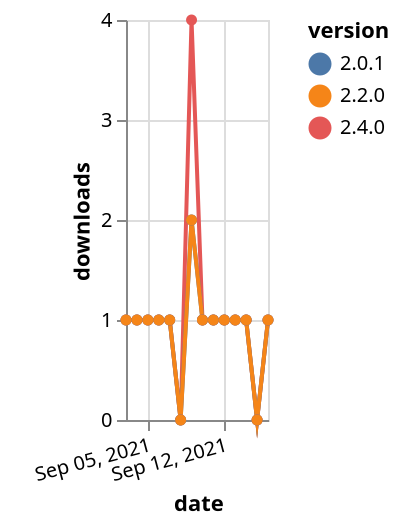 {"$schema": "https://vega.github.io/schema/vega-lite/v5.json", "description": "A simple bar chart with embedded data.", "data": {"values": [{"date": "2021-09-03", "total": 193, "delta": 1, "version": "2.4.0"}, {"date": "2021-09-04", "total": 194, "delta": 1, "version": "2.4.0"}, {"date": "2021-09-05", "total": 195, "delta": 1, "version": "2.4.0"}, {"date": "2021-09-06", "total": 196, "delta": 1, "version": "2.4.0"}, {"date": "2021-09-07", "total": 197, "delta": 1, "version": "2.4.0"}, {"date": "2021-09-08", "total": 197, "delta": 0, "version": "2.4.0"}, {"date": "2021-09-09", "total": 201, "delta": 4, "version": "2.4.0"}, {"date": "2021-09-10", "total": 202, "delta": 1, "version": "2.4.0"}, {"date": "2021-09-11", "total": 203, "delta": 1, "version": "2.4.0"}, {"date": "2021-09-12", "total": 204, "delta": 1, "version": "2.4.0"}, {"date": "2021-09-13", "total": 205, "delta": 1, "version": "2.4.0"}, {"date": "2021-09-14", "total": 206, "delta": 1, "version": "2.4.0"}, {"date": "2021-09-15", "total": 206, "delta": 0, "version": "2.4.0"}, {"date": "2021-09-16", "total": 207, "delta": 1, "version": "2.4.0"}, {"date": "2021-09-03", "total": 253, "delta": 1, "version": "2.0.1"}, {"date": "2021-09-04", "total": 254, "delta": 1, "version": "2.0.1"}, {"date": "2021-09-05", "total": 255, "delta": 1, "version": "2.0.1"}, {"date": "2021-09-06", "total": 256, "delta": 1, "version": "2.0.1"}, {"date": "2021-09-07", "total": 257, "delta": 1, "version": "2.0.1"}, {"date": "2021-09-08", "total": 257, "delta": 0, "version": "2.0.1"}, {"date": "2021-09-09", "total": 259, "delta": 2, "version": "2.0.1"}, {"date": "2021-09-10", "total": 260, "delta": 1, "version": "2.0.1"}, {"date": "2021-09-11", "total": 261, "delta": 1, "version": "2.0.1"}, {"date": "2021-09-12", "total": 262, "delta": 1, "version": "2.0.1"}, {"date": "2021-09-13", "total": 263, "delta": 1, "version": "2.0.1"}, {"date": "2021-09-14", "total": 264, "delta": 1, "version": "2.0.1"}, {"date": "2021-09-15", "total": 264, "delta": 0, "version": "2.0.1"}, {"date": "2021-09-16", "total": 265, "delta": 1, "version": "2.0.1"}, {"date": "2021-09-03", "total": 206, "delta": 1, "version": "2.2.0"}, {"date": "2021-09-04", "total": 207, "delta": 1, "version": "2.2.0"}, {"date": "2021-09-05", "total": 208, "delta": 1, "version": "2.2.0"}, {"date": "2021-09-06", "total": 209, "delta": 1, "version": "2.2.0"}, {"date": "2021-09-07", "total": 210, "delta": 1, "version": "2.2.0"}, {"date": "2021-09-08", "total": 210, "delta": 0, "version": "2.2.0"}, {"date": "2021-09-09", "total": 212, "delta": 2, "version": "2.2.0"}, {"date": "2021-09-10", "total": 213, "delta": 1, "version": "2.2.0"}, {"date": "2021-09-11", "total": 214, "delta": 1, "version": "2.2.0"}, {"date": "2021-09-12", "total": 215, "delta": 1, "version": "2.2.0"}, {"date": "2021-09-13", "total": 216, "delta": 1, "version": "2.2.0"}, {"date": "2021-09-14", "total": 217, "delta": 1, "version": "2.2.0"}, {"date": "2021-09-15", "total": 217, "delta": 0, "version": "2.2.0"}, {"date": "2021-09-16", "total": 218, "delta": 1, "version": "2.2.0"}]}, "width": "container", "mark": {"type": "line", "point": {"filled": true}}, "encoding": {"x": {"field": "date", "type": "temporal", "timeUnit": "yearmonthdate", "title": "date", "axis": {"labelAngle": -15}}, "y": {"field": "delta", "type": "quantitative", "title": "downloads"}, "color": {"field": "version", "type": "nominal"}, "tooltip": {"field": "delta"}}}